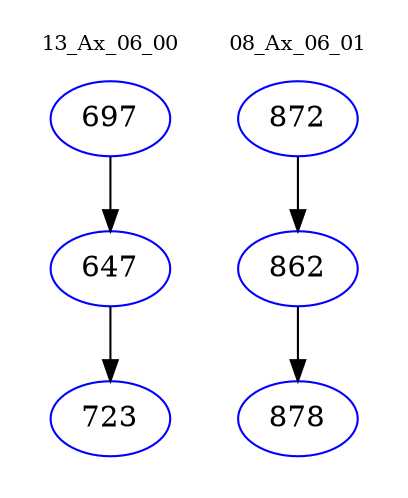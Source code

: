 digraph{
subgraph cluster_0 {
color = white
label = "13_Ax_06_00";
fontsize=10;
T0_697 [label="697", color="blue"]
T0_697 -> T0_647 [color="black"]
T0_647 [label="647", color="blue"]
T0_647 -> T0_723 [color="black"]
T0_723 [label="723", color="blue"]
}
subgraph cluster_1 {
color = white
label = "08_Ax_06_01";
fontsize=10;
T1_872 [label="872", color="blue"]
T1_872 -> T1_862 [color="black"]
T1_862 [label="862", color="blue"]
T1_862 -> T1_878 [color="black"]
T1_878 [label="878", color="blue"]
}
}
